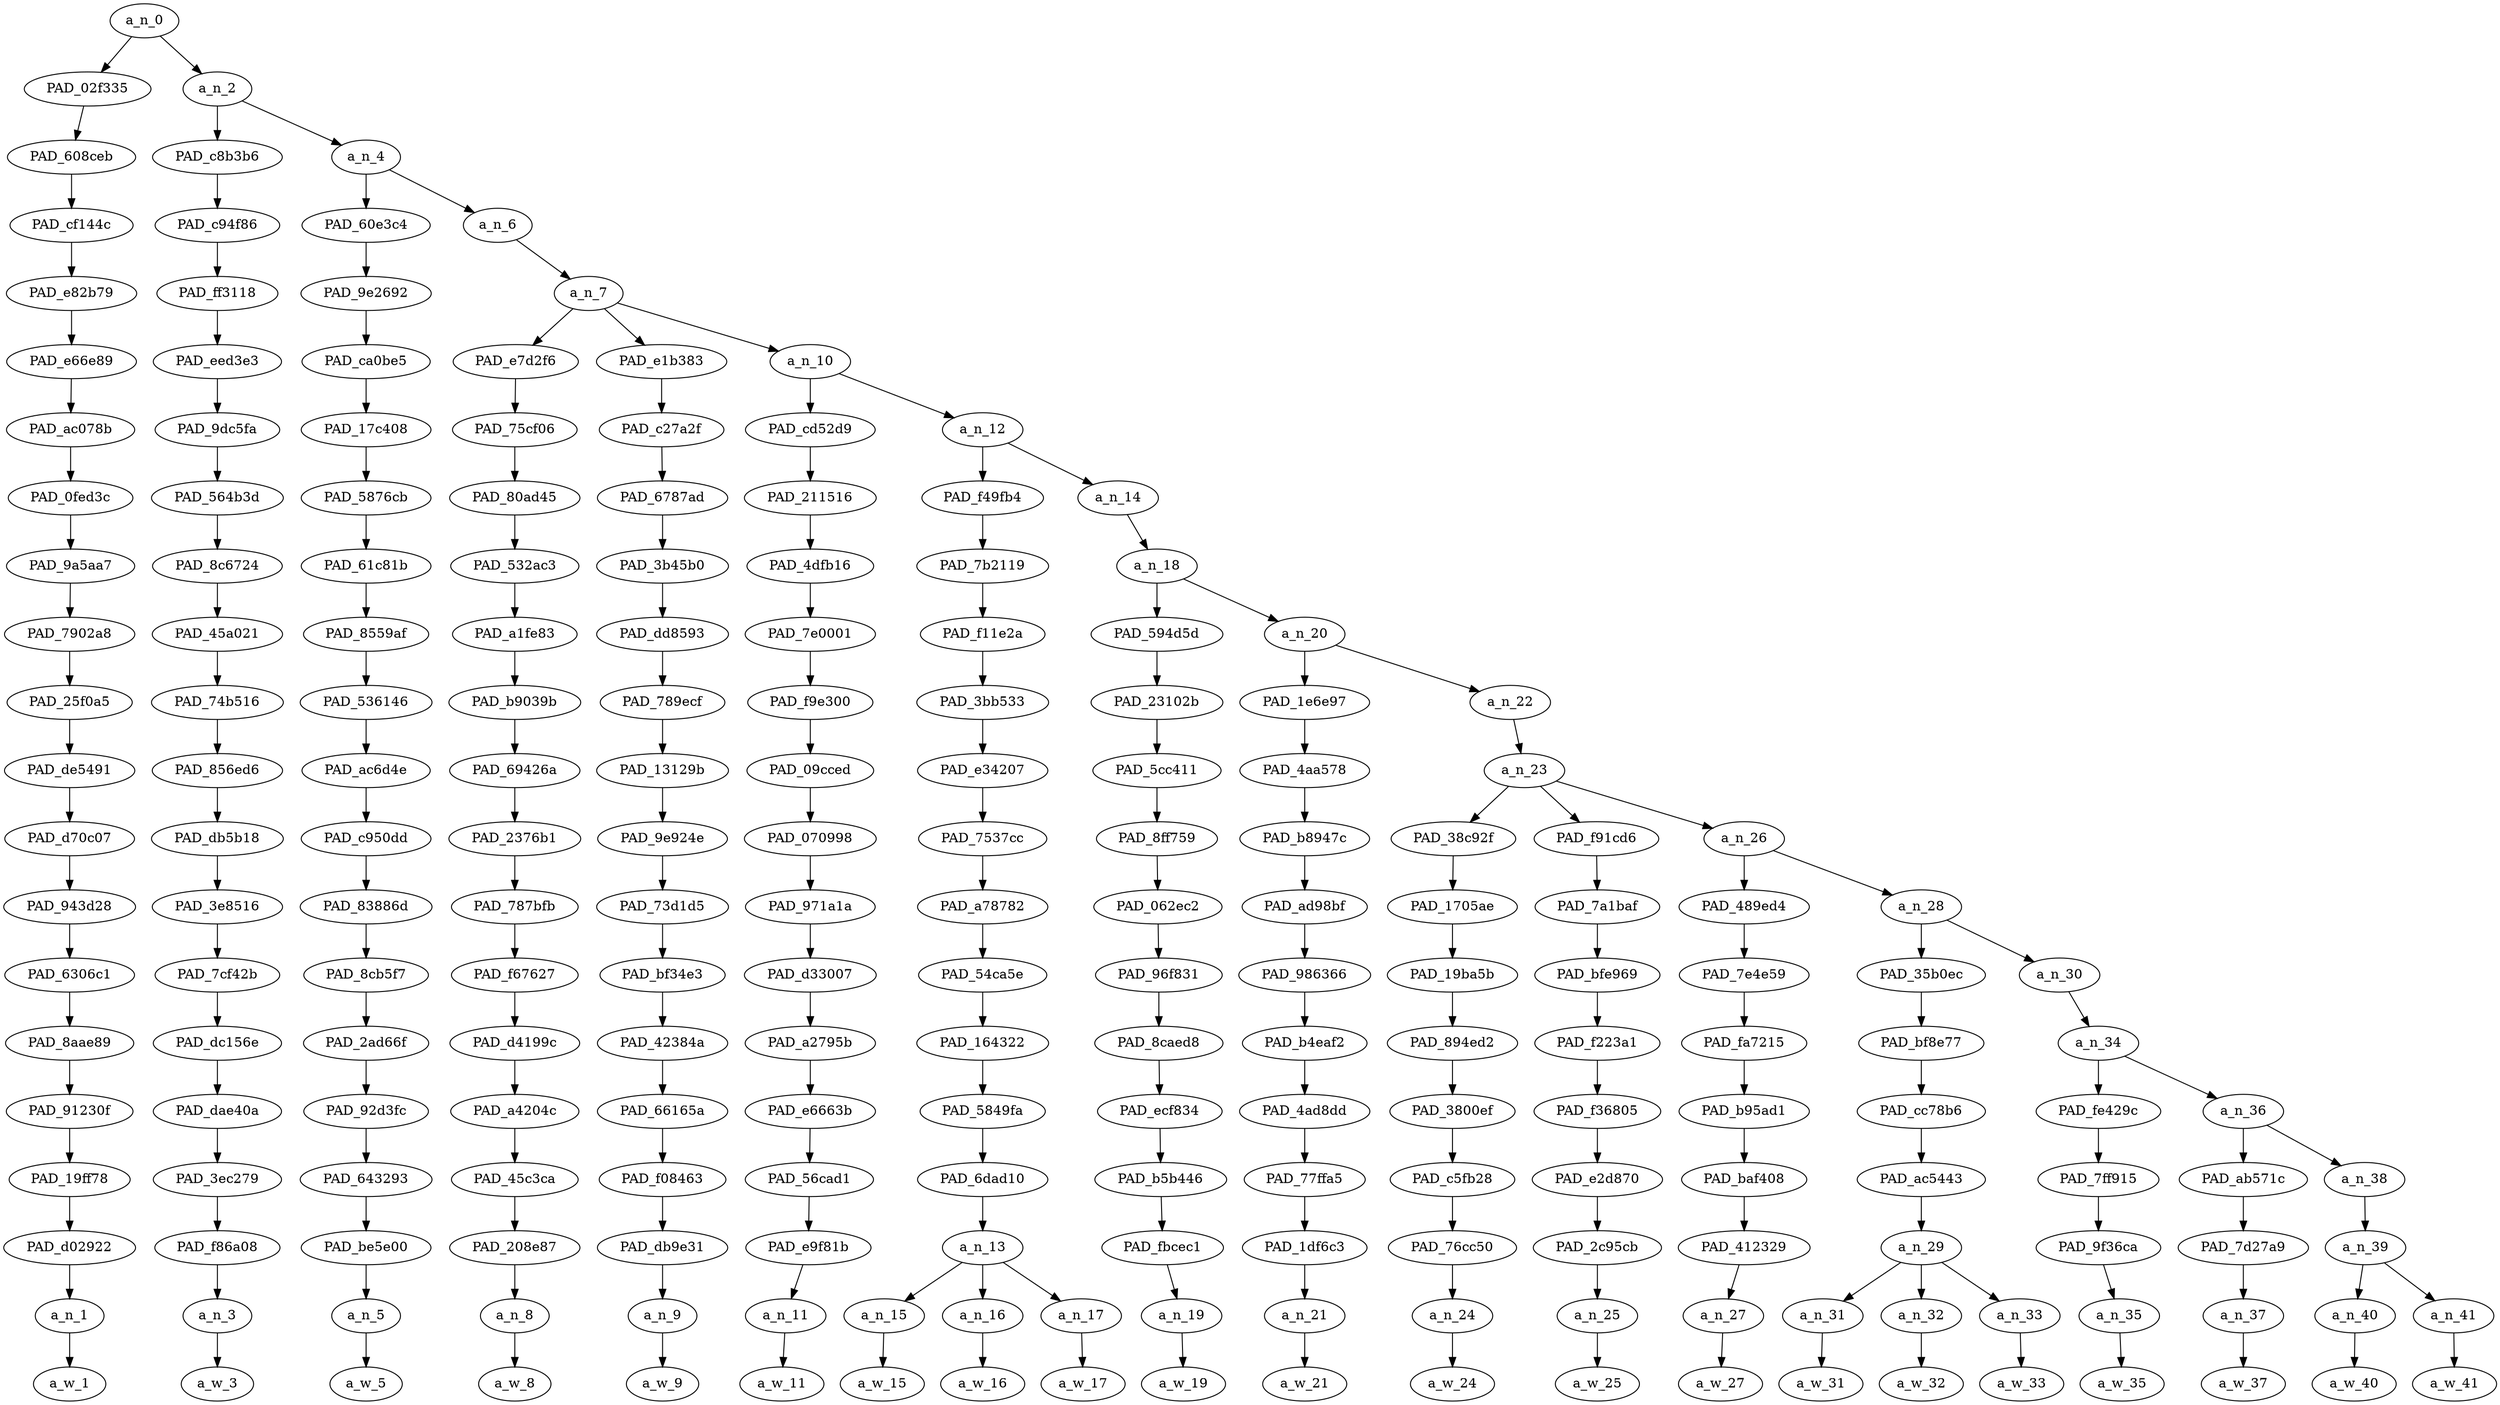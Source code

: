 strict digraph "" {
	a_n_0	[div_dir=1,
		index=0,
		level=20,
		pos="1.0744086371527777,20!",
		text_span="[0, 1, 2, 3, 4, 5, 6, 7, 8, 9, 10, 11, 12, 13, 14, 15, 16, 17, 18, 19, 20]",
		value=1.00000003];
	PAD_02f335	[div_dir=-1,
		index=0,
		level=19,
		pos="0.0,19!",
		text_span="[0]",
		value=0.04370220];
	a_n_0 -> PAD_02f335;
	a_n_2	[div_dir=1,
		index=1,
		level=19,
		pos="2.1488172743055554,19!",
		text_span="[1, 2, 3, 4, 5, 6, 7, 8, 9, 10, 11, 12, 13, 14, 15, 16, 17, 18, 19, 20]",
		value=0.95624486];
	a_n_0 -> a_n_2;
	PAD_608ceb	[div_dir=-1,
		index=0,
		level=18,
		pos="0.0,18!",
		text_span="[0]",
		value=0.04370220];
	PAD_02f335 -> PAD_608ceb;
	PAD_cf144c	[div_dir=-1,
		index=0,
		level=17,
		pos="0.0,17!",
		text_span="[0]",
		value=0.04370220];
	PAD_608ceb -> PAD_cf144c;
	PAD_e82b79	[div_dir=-1,
		index=0,
		level=16,
		pos="0.0,16!",
		text_span="[0]",
		value=0.04370220];
	PAD_cf144c -> PAD_e82b79;
	PAD_e66e89	[div_dir=-1,
		index=0,
		level=15,
		pos="0.0,15!",
		text_span="[0]",
		value=0.04370220];
	PAD_e82b79 -> PAD_e66e89;
	PAD_ac078b	[div_dir=-1,
		index=0,
		level=14,
		pos="0.0,14!",
		text_span="[0]",
		value=0.04370220];
	PAD_e66e89 -> PAD_ac078b;
	PAD_0fed3c	[div_dir=-1,
		index=0,
		level=13,
		pos="0.0,13!",
		text_span="[0]",
		value=0.04370220];
	PAD_ac078b -> PAD_0fed3c;
	PAD_9a5aa7	[div_dir=-1,
		index=0,
		level=12,
		pos="0.0,12!",
		text_span="[0]",
		value=0.04370220];
	PAD_0fed3c -> PAD_9a5aa7;
	PAD_7902a8	[div_dir=-1,
		index=0,
		level=11,
		pos="0.0,11!",
		text_span="[0]",
		value=0.04370220];
	PAD_9a5aa7 -> PAD_7902a8;
	PAD_25f0a5	[div_dir=-1,
		index=0,
		level=10,
		pos="0.0,10!",
		text_span="[0]",
		value=0.04370220];
	PAD_7902a8 -> PAD_25f0a5;
	PAD_de5491	[div_dir=-1,
		index=0,
		level=9,
		pos="0.0,9!",
		text_span="[0]",
		value=0.04370220];
	PAD_25f0a5 -> PAD_de5491;
	PAD_d70c07	[div_dir=-1,
		index=0,
		level=8,
		pos="0.0,8!",
		text_span="[0]",
		value=0.04370220];
	PAD_de5491 -> PAD_d70c07;
	PAD_943d28	[div_dir=-1,
		index=0,
		level=7,
		pos="0.0,7!",
		text_span="[0]",
		value=0.04370220];
	PAD_d70c07 -> PAD_943d28;
	PAD_6306c1	[div_dir=-1,
		index=0,
		level=6,
		pos="0.0,6!",
		text_span="[0]",
		value=0.04370220];
	PAD_943d28 -> PAD_6306c1;
	PAD_8aae89	[div_dir=-1,
		index=0,
		level=5,
		pos="0.0,5!",
		text_span="[0]",
		value=0.04370220];
	PAD_6306c1 -> PAD_8aae89;
	PAD_91230f	[div_dir=-1,
		index=0,
		level=4,
		pos="0.0,4!",
		text_span="[0]",
		value=0.04370220];
	PAD_8aae89 -> PAD_91230f;
	PAD_19ff78	[div_dir=-1,
		index=0,
		level=3,
		pos="0.0,3!",
		text_span="[0]",
		value=0.04370220];
	PAD_91230f -> PAD_19ff78;
	PAD_d02922	[div_dir=-1,
		index=0,
		level=2,
		pos="0.0,2!",
		text_span="[0]",
		value=0.04370220];
	PAD_19ff78 -> PAD_d02922;
	a_n_1	[div_dir=-1,
		index=0,
		level=1,
		pos="0.0,1!",
		text_span="[0]",
		value=0.04370220];
	PAD_d02922 -> a_n_1;
	a_w_1	[div_dir=0,
		index=0,
		level=0,
		pos="0,0!",
		text_span="[0]",
		value=when];
	a_n_1 -> a_w_1;
	PAD_c8b3b6	[div_dir=1,
		index=1,
		level=18,
		pos="1.0,18!",
		text_span="[1]",
		value=0.02533101];
	a_n_2 -> PAD_c8b3b6;
	a_n_4	[div_dir=1,
		index=2,
		level=18,
		pos="3.297634548611111,18!",
		text_span="[2, 3, 4, 5, 6, 7, 8, 9, 10, 11, 12, 13, 14, 15, 16, 17, 18, 19, 20]",
		value=0.93076754];
	a_n_2 -> a_n_4;
	PAD_c94f86	[div_dir=1,
		index=1,
		level=17,
		pos="1.0,17!",
		text_span="[1]",
		value=0.02533101];
	PAD_c8b3b6 -> PAD_c94f86;
	PAD_ff3118	[div_dir=1,
		index=1,
		level=16,
		pos="1.0,16!",
		text_span="[1]",
		value=0.02533101];
	PAD_c94f86 -> PAD_ff3118;
	PAD_eed3e3	[div_dir=1,
		index=1,
		level=15,
		pos="1.0,15!",
		text_span="[1]",
		value=0.02533101];
	PAD_ff3118 -> PAD_eed3e3;
	PAD_9dc5fa	[div_dir=1,
		index=1,
		level=14,
		pos="1.0,14!",
		text_span="[1]",
		value=0.02533101];
	PAD_eed3e3 -> PAD_9dc5fa;
	PAD_564b3d	[div_dir=1,
		index=1,
		level=13,
		pos="1.0,13!",
		text_span="[1]",
		value=0.02533101];
	PAD_9dc5fa -> PAD_564b3d;
	PAD_8c6724	[div_dir=1,
		index=1,
		level=12,
		pos="1.0,12!",
		text_span="[1]",
		value=0.02533101];
	PAD_564b3d -> PAD_8c6724;
	PAD_45a021	[div_dir=1,
		index=1,
		level=11,
		pos="1.0,11!",
		text_span="[1]",
		value=0.02533101];
	PAD_8c6724 -> PAD_45a021;
	PAD_74b516	[div_dir=1,
		index=1,
		level=10,
		pos="1.0,10!",
		text_span="[1]",
		value=0.02533101];
	PAD_45a021 -> PAD_74b516;
	PAD_856ed6	[div_dir=1,
		index=1,
		level=9,
		pos="1.0,9!",
		text_span="[1]",
		value=0.02533101];
	PAD_74b516 -> PAD_856ed6;
	PAD_db5b18	[div_dir=1,
		index=1,
		level=8,
		pos="1.0,8!",
		text_span="[1]",
		value=0.02533101];
	PAD_856ed6 -> PAD_db5b18;
	PAD_3e8516	[div_dir=1,
		index=1,
		level=7,
		pos="1.0,7!",
		text_span="[1]",
		value=0.02533101];
	PAD_db5b18 -> PAD_3e8516;
	PAD_7cf42b	[div_dir=1,
		index=1,
		level=6,
		pos="1.0,6!",
		text_span="[1]",
		value=0.02533101];
	PAD_3e8516 -> PAD_7cf42b;
	PAD_dc156e	[div_dir=1,
		index=1,
		level=5,
		pos="1.0,5!",
		text_span="[1]",
		value=0.02533101];
	PAD_7cf42b -> PAD_dc156e;
	PAD_dae40a	[div_dir=1,
		index=1,
		level=4,
		pos="1.0,4!",
		text_span="[1]",
		value=0.02533101];
	PAD_dc156e -> PAD_dae40a;
	PAD_3ec279	[div_dir=1,
		index=1,
		level=3,
		pos="1.0,3!",
		text_span="[1]",
		value=0.02533101];
	PAD_dae40a -> PAD_3ec279;
	PAD_f86a08	[div_dir=1,
		index=1,
		level=2,
		pos="1.0,2!",
		text_span="[1]",
		value=0.02533101];
	PAD_3ec279 -> PAD_f86a08;
	a_n_3	[div_dir=1,
		index=1,
		level=1,
		pos="1.0,1!",
		text_span="[1]",
		value=0.02533101];
	PAD_f86a08 -> a_n_3;
	a_w_3	[div_dir=0,
		index=1,
		level=0,
		pos="1,0!",
		text_span="[1]",
		value=i];
	a_n_3 -> a_w_3;
	PAD_60e3c4	[div_dir=-1,
		index=2,
		level=17,
		pos="2.0,17!",
		text_span="[2]",
		value=0.02936135];
	a_n_4 -> PAD_60e3c4;
	a_n_6	[div_dir=1,
		index=3,
		level=17,
		pos="4.595269097222222,17!",
		text_span="[3, 4, 5, 6, 7, 8, 9, 10, 11, 12, 13, 14, 15, 16, 17, 18, 19, 20]",
		value=0.90129052];
	a_n_4 -> a_n_6;
	PAD_9e2692	[div_dir=-1,
		index=2,
		level=16,
		pos="2.0,16!",
		text_span="[2]",
		value=0.02936135];
	PAD_60e3c4 -> PAD_9e2692;
	PAD_ca0be5	[div_dir=-1,
		index=2,
		level=15,
		pos="2.0,15!",
		text_span="[2]",
		value=0.02936135];
	PAD_9e2692 -> PAD_ca0be5;
	PAD_17c408	[div_dir=-1,
		index=2,
		level=14,
		pos="2.0,14!",
		text_span="[2]",
		value=0.02936135];
	PAD_ca0be5 -> PAD_17c408;
	PAD_5876cb	[div_dir=-1,
		index=2,
		level=13,
		pos="2.0,13!",
		text_span="[2]",
		value=0.02936135];
	PAD_17c408 -> PAD_5876cb;
	PAD_61c81b	[div_dir=-1,
		index=2,
		level=12,
		pos="2.0,12!",
		text_span="[2]",
		value=0.02936135];
	PAD_5876cb -> PAD_61c81b;
	PAD_8559af	[div_dir=-1,
		index=2,
		level=11,
		pos="2.0,11!",
		text_span="[2]",
		value=0.02936135];
	PAD_61c81b -> PAD_8559af;
	PAD_536146	[div_dir=-1,
		index=2,
		level=10,
		pos="2.0,10!",
		text_span="[2]",
		value=0.02936135];
	PAD_8559af -> PAD_536146;
	PAD_ac6d4e	[div_dir=-1,
		index=2,
		level=9,
		pos="2.0,9!",
		text_span="[2]",
		value=0.02936135];
	PAD_536146 -> PAD_ac6d4e;
	PAD_c950dd	[div_dir=-1,
		index=2,
		level=8,
		pos="2.0,8!",
		text_span="[2]",
		value=0.02936135];
	PAD_ac6d4e -> PAD_c950dd;
	PAD_83886d	[div_dir=-1,
		index=2,
		level=7,
		pos="2.0,7!",
		text_span="[2]",
		value=0.02936135];
	PAD_c950dd -> PAD_83886d;
	PAD_8cb5f7	[div_dir=-1,
		index=2,
		level=6,
		pos="2.0,6!",
		text_span="[2]",
		value=0.02936135];
	PAD_83886d -> PAD_8cb5f7;
	PAD_2ad66f	[div_dir=-1,
		index=2,
		level=5,
		pos="2.0,5!",
		text_span="[2]",
		value=0.02936135];
	PAD_8cb5f7 -> PAD_2ad66f;
	PAD_92d3fc	[div_dir=-1,
		index=2,
		level=4,
		pos="2.0,4!",
		text_span="[2]",
		value=0.02936135];
	PAD_2ad66f -> PAD_92d3fc;
	PAD_643293	[div_dir=-1,
		index=2,
		level=3,
		pos="2.0,3!",
		text_span="[2]",
		value=0.02936135];
	PAD_92d3fc -> PAD_643293;
	PAD_be5e00	[div_dir=-1,
		index=2,
		level=2,
		pos="2.0,2!",
		text_span="[2]",
		value=0.02936135];
	PAD_643293 -> PAD_be5e00;
	a_n_5	[div_dir=-1,
		index=2,
		level=1,
		pos="2.0,1!",
		text_span="[2]",
		value=0.02936135];
	PAD_be5e00 -> a_n_5;
	a_w_5	[div_dir=0,
		index=2,
		level=0,
		pos="2,0!",
		text_span="[2]",
		value=say];
	a_n_5 -> a_w_5;
	a_n_7	[div_dir=1,
		index=3,
		level=16,
		pos="4.595269097222222,16!",
		text_span="[3, 4, 5, 6, 7, 8, 9, 10, 11, 12, 13, 14, 15, 16, 17, 18, 19, 20]",
		value=0.90116385];
	a_n_6 -> a_n_7;
	PAD_e7d2f6	[div_dir=-1,
		index=3,
		level=15,
		pos="3.0,15!",
		text_span="[3]",
		value=0.02410806];
	a_n_7 -> PAD_e7d2f6;
	PAD_e1b383	[div_dir=-1,
		index=4,
		level=15,
		pos="4.0,15!",
		text_span="[4]",
		value=0.02418332];
	a_n_7 -> PAD_e1b383;
	a_n_10	[div_dir=1,
		index=5,
		level=15,
		pos="6.785807291666666,15!",
		text_span="[5, 6, 7, 8, 9, 10, 11, 12, 13, 14, 15, 16, 17, 18, 19, 20]",
		value=0.85274580];
	a_n_7 -> a_n_10;
	PAD_75cf06	[div_dir=-1,
		index=3,
		level=14,
		pos="3.0,14!",
		text_span="[3]",
		value=0.02410806];
	PAD_e7d2f6 -> PAD_75cf06;
	PAD_80ad45	[div_dir=-1,
		index=3,
		level=13,
		pos="3.0,13!",
		text_span="[3]",
		value=0.02410806];
	PAD_75cf06 -> PAD_80ad45;
	PAD_532ac3	[div_dir=-1,
		index=3,
		level=12,
		pos="3.0,12!",
		text_span="[3]",
		value=0.02410806];
	PAD_80ad45 -> PAD_532ac3;
	PAD_a1fe83	[div_dir=-1,
		index=3,
		level=11,
		pos="3.0,11!",
		text_span="[3]",
		value=0.02410806];
	PAD_532ac3 -> PAD_a1fe83;
	PAD_b9039b	[div_dir=-1,
		index=3,
		level=10,
		pos="3.0,10!",
		text_span="[3]",
		value=0.02410806];
	PAD_a1fe83 -> PAD_b9039b;
	PAD_69426a	[div_dir=-1,
		index=3,
		level=9,
		pos="3.0,9!",
		text_span="[3]",
		value=0.02410806];
	PAD_b9039b -> PAD_69426a;
	PAD_2376b1	[div_dir=-1,
		index=3,
		level=8,
		pos="3.0,8!",
		text_span="[3]",
		value=0.02410806];
	PAD_69426a -> PAD_2376b1;
	PAD_787bfb	[div_dir=-1,
		index=3,
		level=7,
		pos="3.0,7!",
		text_span="[3]",
		value=0.02410806];
	PAD_2376b1 -> PAD_787bfb;
	PAD_f67627	[div_dir=-1,
		index=3,
		level=6,
		pos="3.0,6!",
		text_span="[3]",
		value=0.02410806];
	PAD_787bfb -> PAD_f67627;
	PAD_d4199c	[div_dir=-1,
		index=3,
		level=5,
		pos="3.0,5!",
		text_span="[3]",
		value=0.02410806];
	PAD_f67627 -> PAD_d4199c;
	PAD_a4204c	[div_dir=-1,
		index=3,
		level=4,
		pos="3.0,4!",
		text_span="[3]",
		value=0.02410806];
	PAD_d4199c -> PAD_a4204c;
	PAD_45c3ca	[div_dir=-1,
		index=3,
		level=3,
		pos="3.0,3!",
		text_span="[3]",
		value=0.02410806];
	PAD_a4204c -> PAD_45c3ca;
	PAD_208e87	[div_dir=-1,
		index=3,
		level=2,
		pos="3.0,2!",
		text_span="[3]",
		value=0.02410806];
	PAD_45c3ca -> PAD_208e87;
	a_n_8	[div_dir=-1,
		index=3,
		level=1,
		pos="3.0,1!",
		text_span="[3]",
		value=0.02410806];
	PAD_208e87 -> a_n_8;
	a_w_8	[div_dir=0,
		index=3,
		level=0,
		pos="3,0!",
		text_span="[3]",
		value=i1];
	a_n_8 -> a_w_8;
	PAD_c27a2f	[div_dir=-1,
		index=4,
		level=14,
		pos="4.0,14!",
		text_span="[4]",
		value=0.02418332];
	PAD_e1b383 -> PAD_c27a2f;
	PAD_6787ad	[div_dir=-1,
		index=4,
		level=13,
		pos="4.0,13!",
		text_span="[4]",
		value=0.02418332];
	PAD_c27a2f -> PAD_6787ad;
	PAD_3b45b0	[div_dir=-1,
		index=4,
		level=12,
		pos="4.0,12!",
		text_span="[4]",
		value=0.02418332];
	PAD_6787ad -> PAD_3b45b0;
	PAD_dd8593	[div_dir=-1,
		index=4,
		level=11,
		pos="4.0,11!",
		text_span="[4]",
		value=0.02418332];
	PAD_3b45b0 -> PAD_dd8593;
	PAD_789ecf	[div_dir=-1,
		index=4,
		level=10,
		pos="4.0,10!",
		text_span="[4]",
		value=0.02418332];
	PAD_dd8593 -> PAD_789ecf;
	PAD_13129b	[div_dir=-1,
		index=4,
		level=9,
		pos="4.0,9!",
		text_span="[4]",
		value=0.02418332];
	PAD_789ecf -> PAD_13129b;
	PAD_9e924e	[div_dir=-1,
		index=4,
		level=8,
		pos="4.0,8!",
		text_span="[4]",
		value=0.02418332];
	PAD_13129b -> PAD_9e924e;
	PAD_73d1d5	[div_dir=-1,
		index=4,
		level=7,
		pos="4.0,7!",
		text_span="[4]",
		value=0.02418332];
	PAD_9e924e -> PAD_73d1d5;
	PAD_bf34e3	[div_dir=-1,
		index=4,
		level=6,
		pos="4.0,6!",
		text_span="[4]",
		value=0.02418332];
	PAD_73d1d5 -> PAD_bf34e3;
	PAD_42384a	[div_dir=-1,
		index=4,
		level=5,
		pos="4.0,5!",
		text_span="[4]",
		value=0.02418332];
	PAD_bf34e3 -> PAD_42384a;
	PAD_66165a	[div_dir=-1,
		index=4,
		level=4,
		pos="4.0,4!",
		text_span="[4]",
		value=0.02418332];
	PAD_42384a -> PAD_66165a;
	PAD_f08463	[div_dir=-1,
		index=4,
		level=3,
		pos="4.0,3!",
		text_span="[4]",
		value=0.02418332];
	PAD_66165a -> PAD_f08463;
	PAD_db9e31	[div_dir=-1,
		index=4,
		level=2,
		pos="4.0,2!",
		text_span="[4]",
		value=0.02418332];
	PAD_f08463 -> PAD_db9e31;
	a_n_9	[div_dir=-1,
		index=4,
		level=1,
		pos="4.0,1!",
		text_span="[4]",
		value=0.02418332];
	PAD_db9e31 -> a_n_9;
	a_w_9	[div_dir=0,
		index=4,
		level=0,
		pos="4,0!",
		text_span="[4]",
		value=only];
	a_n_9 -> a_w_9;
	PAD_cd52d9	[div_dir=1,
		index=5,
		level=14,
		pos="5.0,14!",
		text_span="[5]",
		value=0.03538425];
	a_n_10 -> PAD_cd52d9;
	a_n_12	[div_dir=1,
		index=6,
		level=14,
		pos="8.571614583333332,14!",
		text_span="[6, 7, 8, 9, 10, 11, 12, 13, 14, 15, 16, 17, 18, 19, 20]",
		value=0.81720595];
	a_n_10 -> a_n_12;
	PAD_211516	[div_dir=1,
		index=5,
		level=13,
		pos="5.0,13!",
		text_span="[5]",
		value=0.03538425];
	PAD_cd52d9 -> PAD_211516;
	PAD_4dfb16	[div_dir=1,
		index=5,
		level=12,
		pos="5.0,12!",
		text_span="[5]",
		value=0.03538425];
	PAD_211516 -> PAD_4dfb16;
	PAD_7e0001	[div_dir=1,
		index=5,
		level=11,
		pos="5.0,11!",
		text_span="[5]",
		value=0.03538425];
	PAD_4dfb16 -> PAD_7e0001;
	PAD_f9e300	[div_dir=1,
		index=5,
		level=10,
		pos="5.0,10!",
		text_span="[5]",
		value=0.03538425];
	PAD_7e0001 -> PAD_f9e300;
	PAD_09cced	[div_dir=1,
		index=5,
		level=9,
		pos="5.0,9!",
		text_span="[5]",
		value=0.03538425];
	PAD_f9e300 -> PAD_09cced;
	PAD_070998	[div_dir=1,
		index=5,
		level=8,
		pos="5.0,8!",
		text_span="[5]",
		value=0.03538425];
	PAD_09cced -> PAD_070998;
	PAD_971a1a	[div_dir=1,
		index=5,
		level=7,
		pos="5.0,7!",
		text_span="[5]",
		value=0.03538425];
	PAD_070998 -> PAD_971a1a;
	PAD_d33007	[div_dir=1,
		index=5,
		level=6,
		pos="5.0,6!",
		text_span="[5]",
		value=0.03538425];
	PAD_971a1a -> PAD_d33007;
	PAD_a2795b	[div_dir=1,
		index=5,
		level=5,
		pos="5.0,5!",
		text_span="[5]",
		value=0.03538425];
	PAD_d33007 -> PAD_a2795b;
	PAD_e6663b	[div_dir=1,
		index=5,
		level=4,
		pos="5.0,4!",
		text_span="[5]",
		value=0.03538425];
	PAD_a2795b -> PAD_e6663b;
	PAD_56cad1	[div_dir=1,
		index=5,
		level=3,
		pos="5.0,3!",
		text_span="[5]",
		value=0.03538425];
	PAD_e6663b -> PAD_56cad1;
	PAD_e9f81b	[div_dir=1,
		index=5,
		level=2,
		pos="5.0,2!",
		text_span="[5]",
		value=0.03538425];
	PAD_56cad1 -> PAD_e9f81b;
	a_n_11	[div_dir=1,
		index=5,
		level=1,
		pos="5.0,1!",
		text_span="[5]",
		value=0.03538425];
	PAD_e9f81b -> a_n_11;
	a_w_11	[div_dir=0,
		index=5,
		level=0,
		pos="5,0!",
		text_span="[5]",
		value=like];
	a_n_11 -> a_w_11;
	PAD_f49fb4	[div_dir=1,
		index=6,
		level=13,
		pos="7.0,13!",
		text_span="[6, 7, 8]",
		value=0.15581754];
	a_n_12 -> PAD_f49fb4;
	a_n_14	[div_dir=1,
		index=7,
		level=13,
		pos="10.143229166666666,13!",
		text_span="[9, 10, 11, 12, 13, 14, 15, 16, 17, 18, 19, 20]",
		value=0.66123572];
	a_n_12 -> a_n_14;
	PAD_7b2119	[div_dir=1,
		index=6,
		level=12,
		pos="7.0,12!",
		text_span="[6, 7, 8]",
		value=0.15581754];
	PAD_f49fb4 -> PAD_7b2119;
	PAD_f11e2a	[div_dir=1,
		index=6,
		level=11,
		pos="7.0,11!",
		text_span="[6, 7, 8]",
		value=0.15581754];
	PAD_7b2119 -> PAD_f11e2a;
	PAD_3bb533	[div_dir=1,
		index=6,
		level=10,
		pos="7.0,10!",
		text_span="[6, 7, 8]",
		value=0.15581754];
	PAD_f11e2a -> PAD_3bb533;
	PAD_e34207	[div_dir=1,
		index=6,
		level=9,
		pos="7.0,9!",
		text_span="[6, 7, 8]",
		value=0.15581754];
	PAD_3bb533 -> PAD_e34207;
	PAD_7537cc	[div_dir=1,
		index=6,
		level=8,
		pos="7.0,8!",
		text_span="[6, 7, 8]",
		value=0.15581754];
	PAD_e34207 -> PAD_7537cc;
	PAD_a78782	[div_dir=1,
		index=6,
		level=7,
		pos="7.0,7!",
		text_span="[6, 7, 8]",
		value=0.15581754];
	PAD_7537cc -> PAD_a78782;
	PAD_54ca5e	[div_dir=1,
		index=6,
		level=6,
		pos="7.0,6!",
		text_span="[6, 7, 8]",
		value=0.15581754];
	PAD_a78782 -> PAD_54ca5e;
	PAD_164322	[div_dir=1,
		index=6,
		level=5,
		pos="7.0,5!",
		text_span="[6, 7, 8]",
		value=0.15581754];
	PAD_54ca5e -> PAD_164322;
	PAD_5849fa	[div_dir=1,
		index=6,
		level=4,
		pos="7.0,4!",
		text_span="[6, 7, 8]",
		value=0.15581754];
	PAD_164322 -> PAD_5849fa;
	PAD_6dad10	[div_dir=1,
		index=6,
		level=3,
		pos="7.0,3!",
		text_span="[6, 7, 8]",
		value=0.15581754];
	PAD_5849fa -> PAD_6dad10;
	a_n_13	[div_dir=1,
		index=6,
		level=2,
		pos="7.0,2!",
		text_span="[6, 7, 8]",
		value=0.15581754];
	PAD_6dad10 -> a_n_13;
	a_n_15	[div_dir=1,
		index=6,
		level=1,
		pos="6.0,1!",
		text_span="[6]",
		value=0.03540250];
	a_n_13 -> a_n_15;
	a_n_16	[div_dir=-1,
		index=7,
		level=1,
		pos="7.0,1!",
		text_span="[7]",
		value=0.05760759];
	a_n_13 -> a_n_16;
	a_n_17	[div_dir=1,
		index=8,
		level=1,
		pos="8.0,1!",
		text_span="[8]",
		value=0.06245057];
	a_n_13 -> a_n_17;
	a_w_15	[div_dir=0,
		index=6,
		level=0,
		pos="6,0!",
		text_span="[6]",
		value=seven];
	a_n_15 -> a_w_15;
	a_w_16	[div_dir=0,
		index=7,
		level=0,
		pos="7,0!",
		text_span="[7]",
		value="<number>"];
	a_n_16 -> a_w_16;
	a_w_17	[div_dir=0,
		index=8,
		level=0,
		pos="8,0!",
		text_span="[8]",
		value=men];
	a_n_17 -> a_w_17;
	a_n_18	[div_dir=1,
		index=7,
		level=12,
		pos="10.143229166666666,12!",
		text_span="[9, 10, 11, 12, 13, 14, 15, 16, 17, 18, 19, 20]",
		value=0.66121977];
	a_n_14 -> a_n_18;
	PAD_594d5d	[div_dir=-1,
		index=7,
		level=11,
		pos="9.0,11!",
		text_span="[9]",
		value=0.02371729];
	a_n_18 -> PAD_594d5d;
	a_n_20	[div_dir=1,
		index=8,
		level=11,
		pos="11.286458333333332,11!",
		text_span="[10, 11, 12, 13, 14, 15, 16, 17, 18, 19, 20]",
		value=0.63748653];
	a_n_18 -> a_n_20;
	PAD_23102b	[div_dir=-1,
		index=7,
		level=10,
		pos="9.0,10!",
		text_span="[9]",
		value=0.02371729];
	PAD_594d5d -> PAD_23102b;
	PAD_5cc411	[div_dir=-1,
		index=7,
		level=9,
		pos="9.0,9!",
		text_span="[9]",
		value=0.02371729];
	PAD_23102b -> PAD_5cc411;
	PAD_8ff759	[div_dir=-1,
		index=7,
		level=8,
		pos="9.0,8!",
		text_span="[9]",
		value=0.02371729];
	PAD_5cc411 -> PAD_8ff759;
	PAD_062ec2	[div_dir=-1,
		index=7,
		level=7,
		pos="9.0,7!",
		text_span="[9]",
		value=0.02371729];
	PAD_8ff759 -> PAD_062ec2;
	PAD_96f831	[div_dir=-1,
		index=7,
		level=6,
		pos="9.0,6!",
		text_span="[9]",
		value=0.02371729];
	PAD_062ec2 -> PAD_96f831;
	PAD_8caed8	[div_dir=-1,
		index=7,
		level=5,
		pos="9.0,5!",
		text_span="[9]",
		value=0.02371729];
	PAD_96f831 -> PAD_8caed8;
	PAD_ecf834	[div_dir=-1,
		index=7,
		level=4,
		pos="9.0,4!",
		text_span="[9]",
		value=0.02371729];
	PAD_8caed8 -> PAD_ecf834;
	PAD_b5b446	[div_dir=-1,
		index=7,
		level=3,
		pos="9.0,3!",
		text_span="[9]",
		value=0.02371729];
	PAD_ecf834 -> PAD_b5b446;
	PAD_fbcec1	[div_dir=-1,
		index=7,
		level=2,
		pos="9.0,2!",
		text_span="[9]",
		value=0.02371729];
	PAD_b5b446 -> PAD_fbcec1;
	a_n_19	[div_dir=-1,
		index=9,
		level=1,
		pos="9.0,1!",
		text_span="[9]",
		value=0.02371729];
	PAD_fbcec1 -> a_n_19;
	a_w_19	[div_dir=0,
		index=9,
		level=0,
		pos="9,0!",
		text_span="[9]",
		value=i2];
	a_n_19 -> a_w_19;
	PAD_1e6e97	[div_dir=-1,
		index=8,
		level=10,
		pos="10.0,10!",
		text_span="[10]",
		value=0.02771638];
	a_n_20 -> PAD_1e6e97;
	a_n_22	[div_dir=1,
		index=9,
		level=10,
		pos="12.572916666666666,10!",
		text_span="[11, 12, 13, 14, 15, 16, 17, 18, 19, 20]",
		value=0.60973442];
	a_n_20 -> a_n_22;
	PAD_4aa578	[div_dir=-1,
		index=8,
		level=9,
		pos="10.0,9!",
		text_span="[10]",
		value=0.02771638];
	PAD_1e6e97 -> PAD_4aa578;
	PAD_b8947c	[div_dir=-1,
		index=8,
		level=8,
		pos="10.0,8!",
		text_span="[10]",
		value=0.02771638];
	PAD_4aa578 -> PAD_b8947c;
	PAD_ad98bf	[div_dir=-1,
		index=8,
		level=7,
		pos="10.0,7!",
		text_span="[10]",
		value=0.02771638];
	PAD_b8947c -> PAD_ad98bf;
	PAD_986366	[div_dir=-1,
		index=8,
		level=6,
		pos="10.0,6!",
		text_span="[10]",
		value=0.02771638];
	PAD_ad98bf -> PAD_986366;
	PAD_b4eaf2	[div_dir=-1,
		index=8,
		level=5,
		pos="10.0,5!",
		text_span="[10]",
		value=0.02771638];
	PAD_986366 -> PAD_b4eaf2;
	PAD_4ad8dd	[div_dir=-1,
		index=8,
		level=4,
		pos="10.0,4!",
		text_span="[10]",
		value=0.02771638];
	PAD_b4eaf2 -> PAD_4ad8dd;
	PAD_77ffa5	[div_dir=-1,
		index=8,
		level=3,
		pos="10.0,3!",
		text_span="[10]",
		value=0.02771638];
	PAD_4ad8dd -> PAD_77ffa5;
	PAD_1df6c3	[div_dir=-1,
		index=8,
		level=2,
		pos="10.0,2!",
		text_span="[10]",
		value=0.02771638];
	PAD_77ffa5 -> PAD_1df6c3;
	a_n_21	[div_dir=-1,
		index=10,
		level=1,
		pos="10.0,1!",
		text_span="[10]",
		value=0.02771638];
	PAD_1df6c3 -> a_n_21;
	a_w_21	[div_dir=0,
		index=10,
		level=0,
		pos="10,0!",
		text_span="[10]",
		value=mean];
	a_n_21 -> a_w_21;
	a_n_23	[div_dir=1,
		index=9,
		level=9,
		pos="12.572916666666666,9!",
		text_span="[11, 12, 13, 14, 15, 16, 17, 18, 19, 20]",
		value=0.60967102];
	a_n_22 -> a_n_23;
	PAD_38c92f	[div_dir=-1,
		index=9,
		level=8,
		pos="11.0,8!",
		text_span="[11]",
		value=0.02188399];
	a_n_23 -> PAD_38c92f;
	PAD_f91cd6	[div_dir=-1,
		index=10,
		level=8,
		pos="12.0,8!",
		text_span="[12]",
		value=0.02353871];
	a_n_23 -> PAD_f91cd6;
	a_n_26	[div_dir=1,
		index=11,
		level=8,
		pos="14.71875,8!",
		text_span="[13, 14, 15, 16, 17, 18, 19, 20]",
		value=0.56418493];
	a_n_23 -> a_n_26;
	PAD_1705ae	[div_dir=-1,
		index=9,
		level=7,
		pos="11.0,7!",
		text_span="[11]",
		value=0.02188399];
	PAD_38c92f -> PAD_1705ae;
	PAD_19ba5b	[div_dir=-1,
		index=9,
		level=6,
		pos="11.0,6!",
		text_span="[11]",
		value=0.02188399];
	PAD_1705ae -> PAD_19ba5b;
	PAD_894ed2	[div_dir=-1,
		index=9,
		level=5,
		pos="11.0,5!",
		text_span="[11]",
		value=0.02188399];
	PAD_19ba5b -> PAD_894ed2;
	PAD_3800ef	[div_dir=-1,
		index=9,
		level=4,
		pos="11.0,4!",
		text_span="[11]",
		value=0.02188399];
	PAD_894ed2 -> PAD_3800ef;
	PAD_c5fb28	[div_dir=-1,
		index=9,
		level=3,
		pos="11.0,3!",
		text_span="[11]",
		value=0.02188399];
	PAD_3800ef -> PAD_c5fb28;
	PAD_76cc50	[div_dir=-1,
		index=9,
		level=2,
		pos="11.0,2!",
		text_span="[11]",
		value=0.02188399];
	PAD_c5fb28 -> PAD_76cc50;
	a_n_24	[div_dir=-1,
		index=11,
		level=1,
		pos="11.0,1!",
		text_span="[11]",
		value=0.02188399];
	PAD_76cc50 -> a_n_24;
	a_w_24	[div_dir=0,
		index=11,
		level=0,
		pos="11,0!",
		text_span="[11]",
		value=i3];
	a_n_24 -> a_w_24;
	PAD_7a1baf	[div_dir=-1,
		index=10,
		level=7,
		pos="12.0,7!",
		text_span="[12]",
		value=0.02353871];
	PAD_f91cd6 -> PAD_7a1baf;
	PAD_bfe969	[div_dir=-1,
		index=10,
		level=6,
		pos="12.0,6!",
		text_span="[12]",
		value=0.02353871];
	PAD_7a1baf -> PAD_bfe969;
	PAD_f223a1	[div_dir=-1,
		index=10,
		level=5,
		pos="12.0,5!",
		text_span="[12]",
		value=0.02353871];
	PAD_bfe969 -> PAD_f223a1;
	PAD_f36805	[div_dir=-1,
		index=10,
		level=4,
		pos="12.0,4!",
		text_span="[12]",
		value=0.02353871];
	PAD_f223a1 -> PAD_f36805;
	PAD_e2d870	[div_dir=-1,
		index=10,
		level=3,
		pos="12.0,3!",
		text_span="[12]",
		value=0.02353871];
	PAD_f36805 -> PAD_e2d870;
	PAD_2c95cb	[div_dir=-1,
		index=10,
		level=2,
		pos="12.0,2!",
		text_span="[12]",
		value=0.02353871];
	PAD_e2d870 -> PAD_2c95cb;
	a_n_25	[div_dir=-1,
		index=12,
		level=1,
		pos="12.0,1!",
		text_span="[12]",
		value=0.02353871];
	PAD_2c95cb -> a_n_25;
	a_w_25	[div_dir=0,
		index=12,
		level=0,
		pos="12,0!",
		text_span="[12]",
		value=only1];
	a_n_25 -> a_w_25;
	PAD_489ed4	[div_dir=1,
		index=11,
		level=7,
		pos="13.0,7!",
		text_span="[13]",
		value=0.05096348];
	a_n_26 -> PAD_489ed4;
	a_n_28	[div_dir=1,
		index=12,
		level=7,
		pos="16.4375,7!",
		text_span="[14, 15, 16, 17, 18, 19, 20]",
		value=0.51309368];
	a_n_26 -> a_n_28;
	PAD_7e4e59	[div_dir=1,
		index=11,
		level=6,
		pos="13.0,6!",
		text_span="[13]",
		value=0.05096348];
	PAD_489ed4 -> PAD_7e4e59;
	PAD_fa7215	[div_dir=1,
		index=11,
		level=5,
		pos="13.0,5!",
		text_span="[13]",
		value=0.05096348];
	PAD_7e4e59 -> PAD_fa7215;
	PAD_b95ad1	[div_dir=1,
		index=11,
		level=4,
		pos="13.0,4!",
		text_span="[13]",
		value=0.05096348];
	PAD_fa7215 -> PAD_b95ad1;
	PAD_baf408	[div_dir=1,
		index=11,
		level=3,
		pos="13.0,3!",
		text_span="[13]",
		value=0.05096348];
	PAD_b95ad1 -> PAD_baf408;
	PAD_412329	[div_dir=1,
		index=11,
		level=2,
		pos="13.0,2!",
		text_span="[13]",
		value=0.05096348];
	PAD_baf408 -> PAD_412329;
	a_n_27	[div_dir=1,
		index=13,
		level=1,
		pos="13.0,1!",
		text_span="[13]",
		value=0.05096348];
	PAD_412329 -> a_n_27;
	a_w_27	[div_dir=0,
		index=13,
		level=0,
		pos="13,0!",
		text_span="[13]",
		value=love];
	a_n_27 -> a_w_27;
	PAD_35b0ec	[div_dir=1,
		index=12,
		level=6,
		pos="15.0,6!",
		text_span="[14, 15, 16]",
		value=0.16430115];
	a_n_28 -> PAD_35b0ec;
	a_n_30	[div_dir=1,
		index=13,
		level=6,
		pos="17.875,6!",
		text_span="[17, 18, 19, 20]",
		value=0.34869790];
	a_n_28 -> a_n_30;
	PAD_bf8e77	[div_dir=1,
		index=12,
		level=5,
		pos="15.0,5!",
		text_span="[14, 15, 16]",
		value=0.16430115];
	PAD_35b0ec -> PAD_bf8e77;
	PAD_cc78b6	[div_dir=1,
		index=12,
		level=4,
		pos="15.0,4!",
		text_span="[14, 15, 16]",
		value=0.16430115];
	PAD_bf8e77 -> PAD_cc78b6;
	PAD_ac5443	[div_dir=1,
		index=12,
		level=3,
		pos="15.0,3!",
		text_span="[14, 15, 16]",
		value=0.16430115];
	PAD_cc78b6 -> PAD_ac5443;
	a_n_29	[div_dir=1,
		index=12,
		level=2,
		pos="15.0,2!",
		text_span="[14, 15, 16]",
		value=0.16430115];
	PAD_ac5443 -> a_n_29;
	a_n_31	[div_dir=1,
		index=14,
		level=1,
		pos="14.0,1!",
		text_span="[14]",
		value=0.03572205];
	a_n_29 -> a_n_31;
	a_n_32	[div_dir=-1,
		index=15,
		level=1,
		pos="15.0,1!",
		text_span="[15]",
		value=0.06291599];
	a_n_29 -> a_n_32;
	a_n_33	[div_dir=1,
		index=16,
		level=1,
		pos="16.0,1!",
		text_span="[16]",
		value=0.06549884];
	a_n_29 -> a_n_33;
	a_w_31	[div_dir=0,
		index=14,
		level=0,
		pos="14,0!",
		text_span="[14]",
		value=seven1];
	a_n_31 -> a_w_31;
	a_w_32	[div_dir=0,
		index=15,
		level=0,
		pos="15,0!",
		text_span="[15]",
		value="<number>1"];
	a_n_32 -> a_w_32;
	a_w_33	[div_dir=0,
		index=16,
		level=0,
		pos="16,0!",
		text_span="[16]",
		value=men1];
	a_n_33 -> a_w_33;
	a_n_34	[div_dir=1,
		index=13,
		level=5,
		pos="17.875,5!",
		text_span="[17, 18, 19, 20]",
		value=0.34869726];
	a_n_30 -> a_n_34;
	PAD_fe429c	[div_dir=1,
		index=13,
		level=4,
		pos="17.0,4!",
		text_span="[17]",
		value=0.08844445];
	a_n_34 -> PAD_fe429c;
	a_n_36	[div_dir=-1,
		index=14,
		level=4,
		pos="18.75,4!",
		text_span="[18, 19, 20]",
		value=0.26025216];
	a_n_34 -> a_n_36;
	PAD_7ff915	[div_dir=1,
		index=13,
		level=3,
		pos="17.0,3!",
		text_span="[17]",
		value=0.08844445];
	PAD_fe429c -> PAD_7ff915;
	PAD_9f36ca	[div_dir=1,
		index=13,
		level=2,
		pos="17.0,2!",
		text_span="[17]",
		value=0.08844445];
	PAD_7ff915 -> PAD_9f36ca;
	a_n_35	[div_dir=1,
		index=17,
		level=1,
		pos="17.0,1!",
		text_span="[17]",
		value=0.08844445];
	PAD_9f36ca -> a_n_35;
	a_w_35	[div_dir=0,
		index=17,
		level=0,
		pos="17,0!",
		text_span="[17]",
		value=bc];
	a_n_35 -> a_w_35;
	PAD_ab571c	[div_dir=1,
		index=14,
		level=3,
		pos="18.0,3!",
		text_span="[18]",
		value=0.06670858];
	a_n_36 -> PAD_ab571c;
	a_n_38	[div_dir=-1,
		index=15,
		level=3,
		pos="19.5,3!",
		text_span="[19, 20]",
		value=0.19349866];
	a_n_36 -> a_n_38;
	PAD_7d27a9	[div_dir=1,
		index=14,
		level=2,
		pos="18.0,2!",
		text_span="[18]",
		value=0.06670858];
	PAD_ab571c -> PAD_7d27a9;
	a_n_37	[div_dir=1,
		index=18,
		level=1,
		pos="18.0,1!",
		text_span="[18]",
		value=0.06670858];
	PAD_7d27a9 -> a_n_37;
	a_w_37	[div_dir=0,
		index=18,
		level=0,
		pos="18,0!",
		text_span="[18]",
		value=im];
	a_n_37 -> a_w_37;
	a_n_39	[div_dir=-1,
		index=15,
		level=2,
		pos="19.5,2!",
		text_span="[19, 20]",
		value=0.19338793];
	a_n_38 -> a_n_39;
	a_n_40	[div_dir=-1,
		index=19,
		level=1,
		pos="19.0,1!",
		text_span="[19]",
		value=0.08328040];
	a_n_39 -> a_n_40;
	a_n_41	[div_dir=1,
		index=20,
		level=1,
		pos="20.0,1!",
		text_span="[20]",
		value=0.10999680];
	a_n_39 -> a_n_41;
	a_w_40	[div_dir=0,
		index=19,
		level=0,
		pos="19,0!",
		text_span="[19]",
		value=fucking];
	a_n_40 -> a_w_40;
	a_w_41	[div_dir=0,
		index=20,
		level=0,
		pos="20,0!",
		text_span="[20]",
		value=gay];
	a_n_41 -> a_w_41;
}

